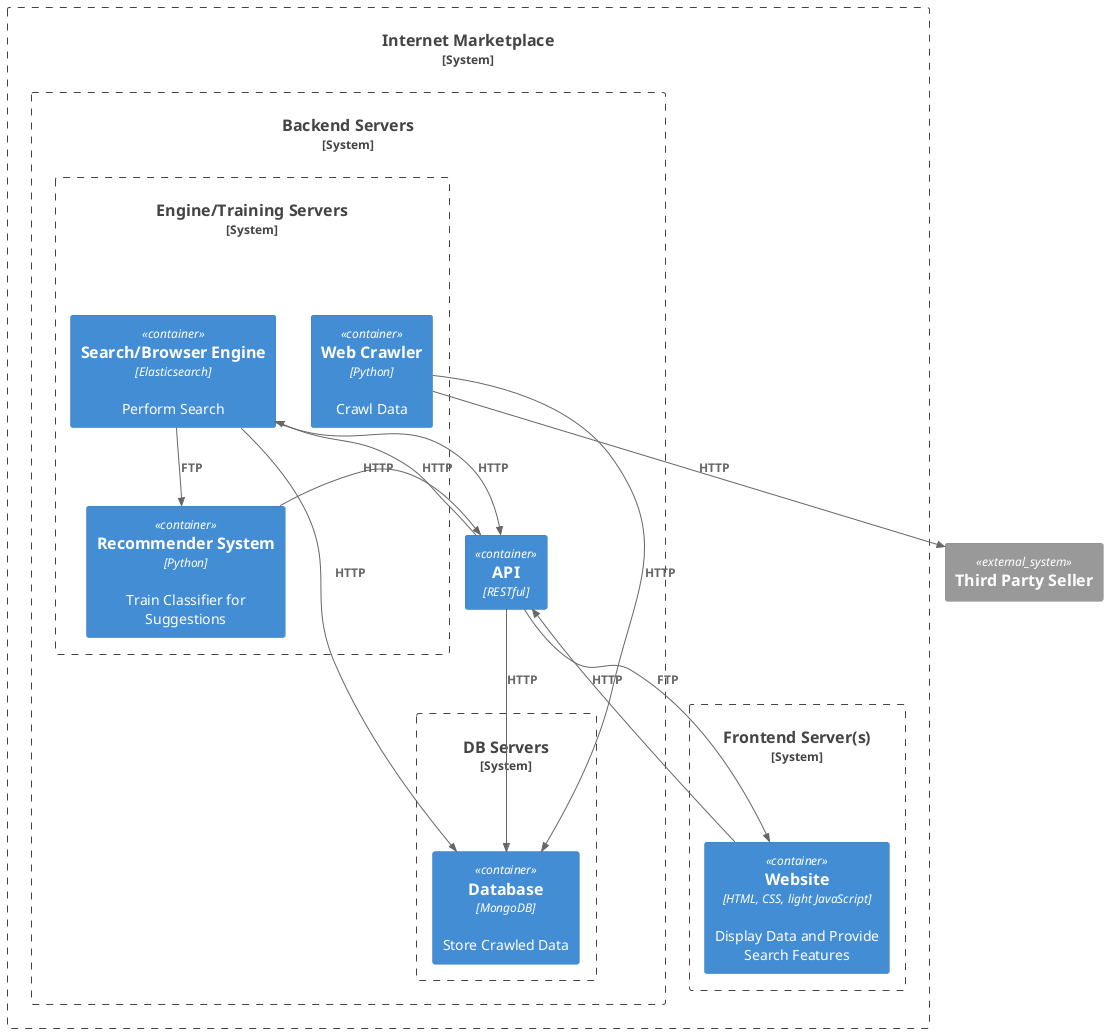 @startuml
!include <C4/C4_Container>

System_Boundary(boundary, "Internet Marketplace") {
    System_Boundary(fr, "Frontend Server(s)") {
        Container(website, "Website", "HTML, CSS, light JavaScript" ,"Display Data and Provide Search Features")
    }

    System_Boundary(be, "Backend Servers") {
        System_Boundary(dm, "DB Servers") {
            Container(db, "Database", "MongoDB", "Store Crawled Data")
        }
        Container(API, "API", "RESTful")
        System_Boundary(es, "Engine/Training Servers") {
            Container(search_engine, "Search/Browser Engine", "Elasticsearch", "Perform Search")
            Container(crawler, "Web Crawler", "Python", "Crawl Data")
            Container(rec_sys, "Recommender System", "Python", "Train Classifier for Suggestions")
        }
    }
}

System_Ext(third_party, "Third Party Seller")

Rel(website, API, "HTTP")
Rel(API, website, "FTP")
Rel(API, db, "HTTP")
Rel(API, search_engine, "HTTP")
Rel(search_engine, API, "HTTP")
Rel(rec_sys, API, "HTTP")
Rel(search_engine, db, "HTTP")
Rel(crawler, db, "HTTP")
Rel(search_engine, rec_sys, "FTP")
Rel(crawler, third_party, "HTTP")
@enduml